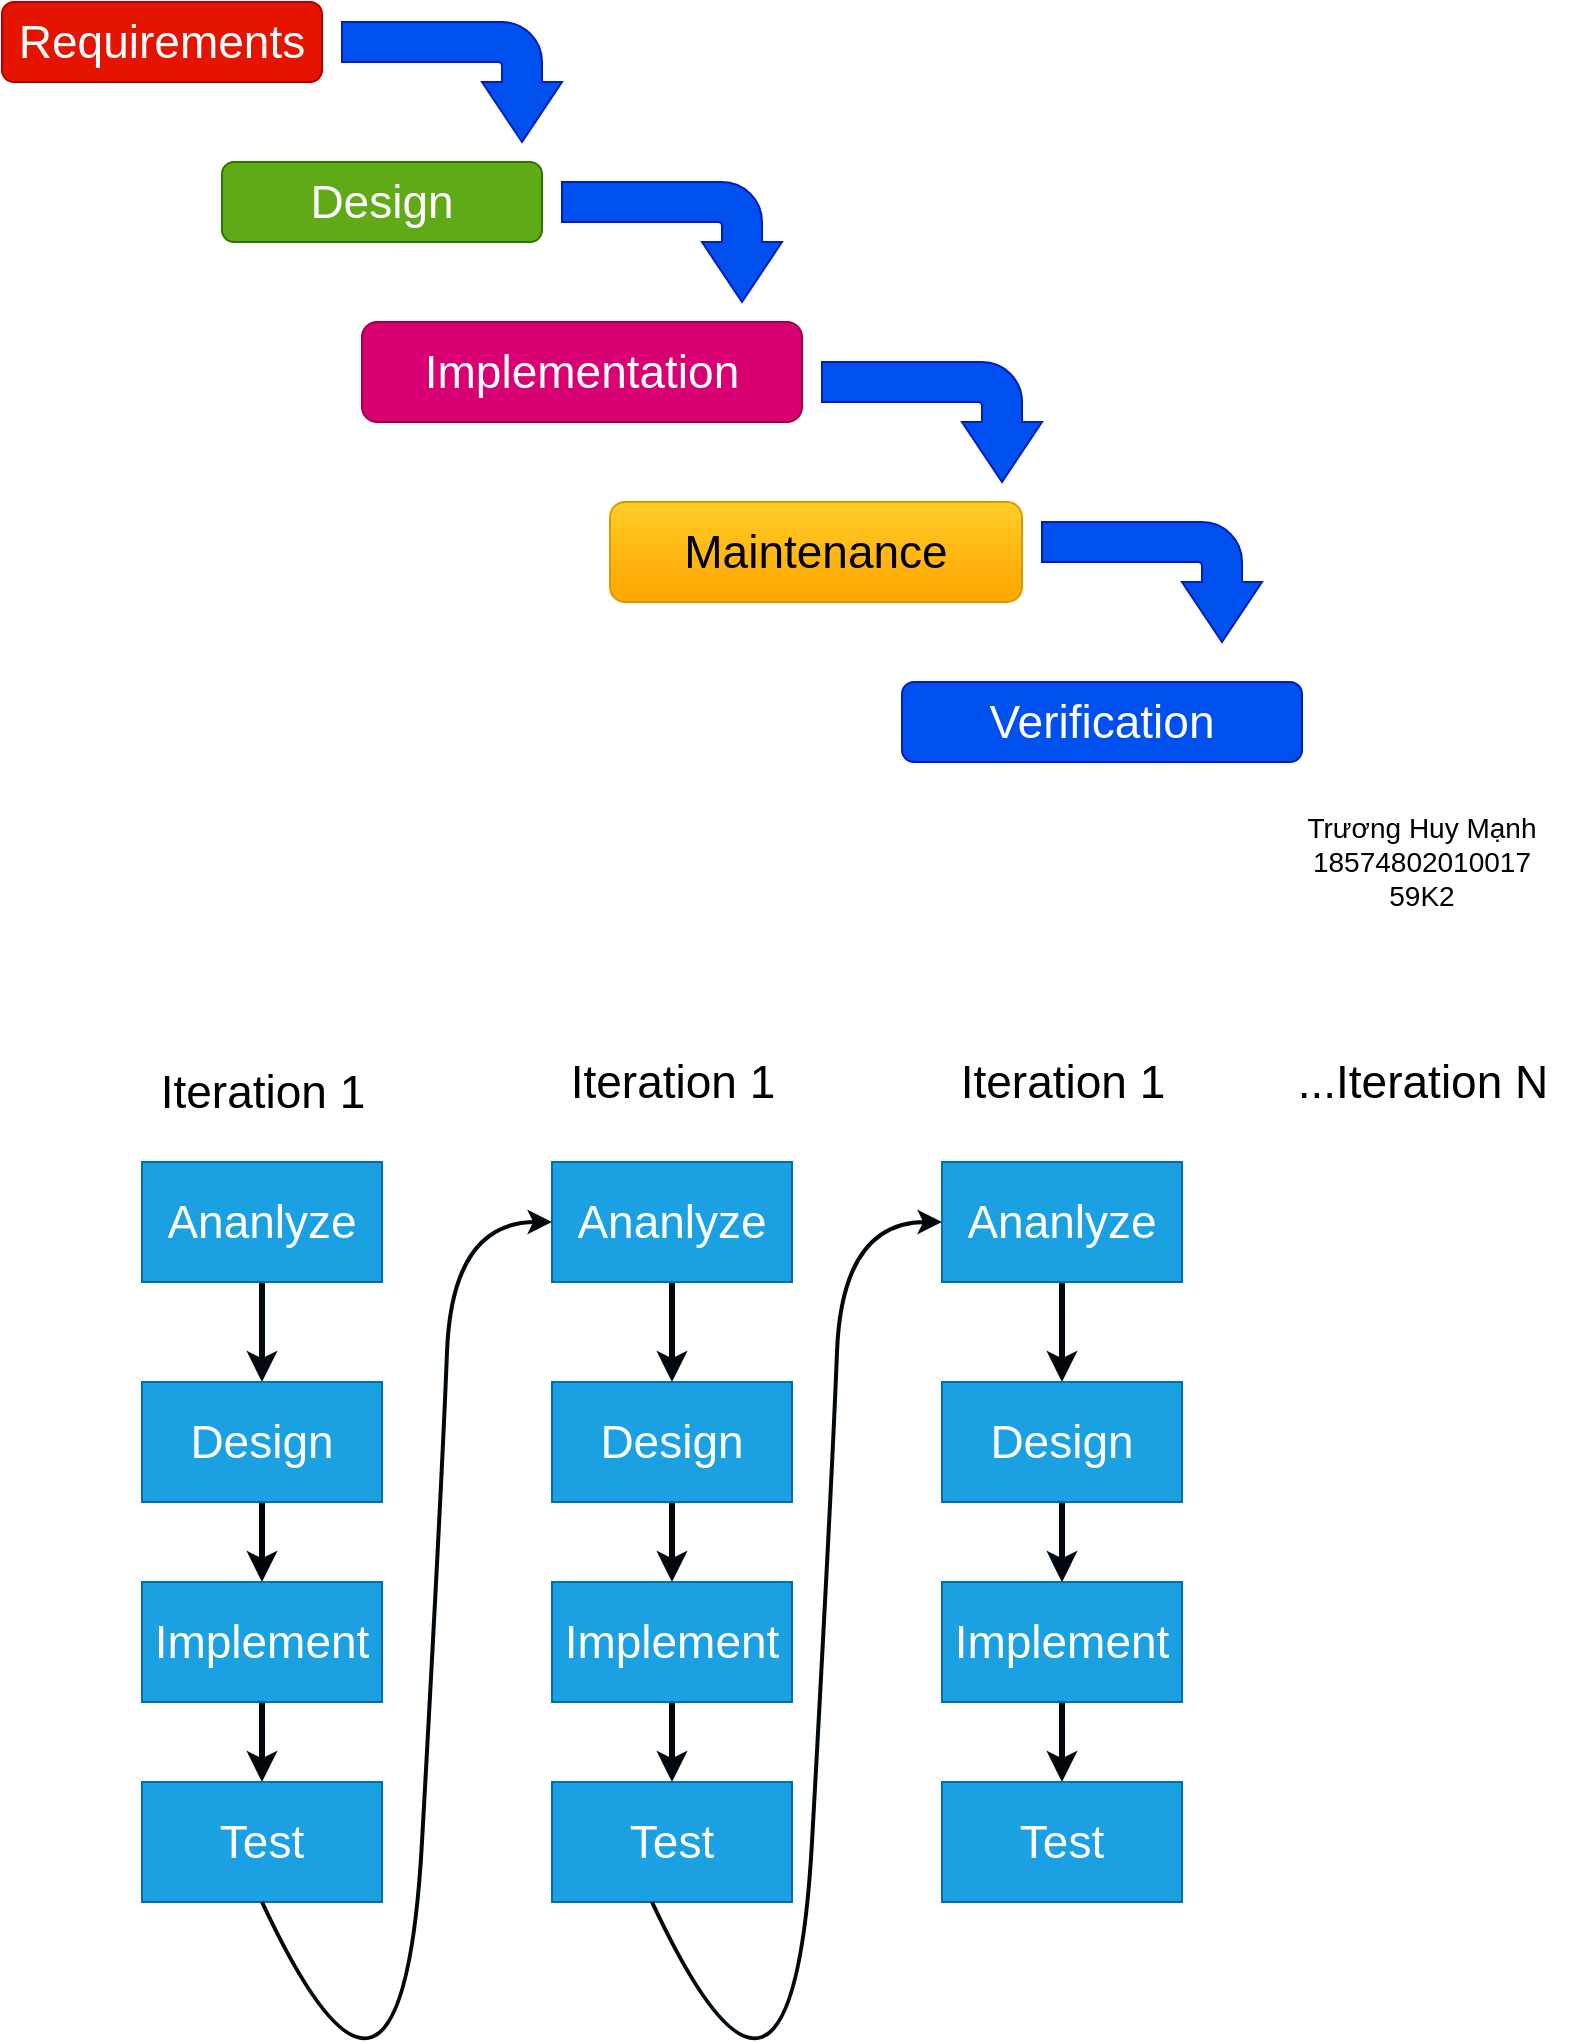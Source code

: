 <mxfile version="16.5.6" type="github">
  <diagram id="sEHjHb_dUamN474nyE9b" name="Page-1">
    <mxGraphModel dx="1326" dy="692" grid="1" gridSize="10" guides="1" tooltips="1" connect="1" arrows="1" fold="1" page="1" pageScale="1" pageWidth="827" pageHeight="1169" math="0" shadow="0">
      <root>
        <mxCell id="0" />
        <mxCell id="1" parent="0" />
        <mxCell id="J2E7nHSQHoN5_urqjspC-1" value="&lt;font style=&quot;vertical-align: inherit&quot;&gt;&lt;font style=&quot;vertical-align: inherit ; font-size: 23px&quot;&gt;Requirements&lt;/font&gt;&lt;/font&gt;" style="rounded=1;whiteSpace=wrap;html=1;labelBackgroundColor=none;fillColor=#e51400;fontColor=#ffffff;strokeColor=#B20000;" parent="1" vertex="1">
          <mxGeometry x="10" y="40" width="160" height="40" as="geometry" />
        </mxCell>
        <mxCell id="J2E7nHSQHoN5_urqjspC-2" value="Design" style="rounded=1;whiteSpace=wrap;html=1;labelBackgroundColor=none;fontSize=23;fillColor=#60a917;strokeColor=#2D7600;fontColor=#ffffff;" parent="1" vertex="1">
          <mxGeometry x="120" y="120" width="160" height="40" as="geometry" />
        </mxCell>
        <mxCell id="J2E7nHSQHoN5_urqjspC-3" value="Implementation" style="rounded=1;whiteSpace=wrap;html=1;labelBackgroundColor=none;fontSize=23;fillColor=#d80073;fontColor=#ffffff;strokeColor=#A50040;" parent="1" vertex="1">
          <mxGeometry x="190" y="200" width="220" height="50" as="geometry" />
        </mxCell>
        <mxCell id="J2E7nHSQHoN5_urqjspC-4" value="Maintenance" style="rounded=1;whiteSpace=wrap;html=1;labelBackgroundColor=none;fontSize=23;fillColor=#ffcd28;strokeColor=#d79b00;gradientColor=#ffa500;" parent="1" vertex="1">
          <mxGeometry x="314" y="290" width="206" height="50" as="geometry" />
        </mxCell>
        <mxCell id="J2E7nHSQHoN5_urqjspC-5" value="Verification" style="rounded=1;whiteSpace=wrap;html=1;labelBackgroundColor=none;fontSize=23;fillColor=#0050ef;strokeColor=#001DBC;fontColor=#ffffff;" parent="1" vertex="1">
          <mxGeometry x="460" y="380" width="200" height="40" as="geometry" />
        </mxCell>
        <mxCell id="4EyrVW_HpmG4M0WfN_ku-8" value="" style="html=1;shadow=0;dashed=0;align=center;verticalAlign=middle;shape=mxgraph.arrows2.bendArrow;dy=10;dx=30;notch=0;arrowHead=40;rounded=1;direction=south;fillColor=#0050ef;fontColor=#ffffff;strokeColor=#001DBC;gradientColor=none;perimeterSpacing=0;" parent="1" vertex="1">
          <mxGeometry x="180" y="50" width="110" height="60" as="geometry" />
        </mxCell>
        <mxCell id="4EyrVW_HpmG4M0WfN_ku-11" value="" style="html=1;shadow=0;dashed=0;align=center;verticalAlign=middle;shape=mxgraph.arrows2.bendArrow;dy=10;dx=30;notch=0;arrowHead=40;rounded=1;direction=south;fillColor=#0050ef;fontColor=#ffffff;strokeColor=#001DBC;gradientColor=none;perimeterSpacing=0;" parent="1" vertex="1">
          <mxGeometry x="290" y="130" width="110" height="60" as="geometry" />
        </mxCell>
        <mxCell id="4EyrVW_HpmG4M0WfN_ku-12" value="" style="html=1;shadow=0;dashed=0;align=center;verticalAlign=middle;shape=mxgraph.arrows2.bendArrow;dy=10;dx=30;notch=0;arrowHead=40;rounded=1;direction=south;fillColor=#0050ef;fontColor=#ffffff;strokeColor=#001DBC;gradientColor=none;perimeterSpacing=0;" parent="1" vertex="1">
          <mxGeometry x="420" y="220" width="110" height="60" as="geometry" />
        </mxCell>
        <mxCell id="4EyrVW_HpmG4M0WfN_ku-13" value="" style="html=1;shadow=0;dashed=0;align=center;verticalAlign=middle;shape=mxgraph.arrows2.bendArrow;dy=10;dx=30;notch=0;arrowHead=40;rounded=1;direction=south;fillColor=#0050ef;fontColor=#ffffff;strokeColor=#001DBC;gradientColor=none;perimeterSpacing=0;" parent="1" vertex="1">
          <mxGeometry x="530" y="300" width="110" height="60" as="geometry" />
        </mxCell>
        <mxCell id="4EyrVW_HpmG4M0WfN_ku-14" value="&lt;font style=&quot;font-size: 14px&quot;&gt;Trương Huy Mạnh&lt;br&gt;18574802010017&lt;br&gt;59K2&lt;/font&gt;" style="whiteSpace=wrap;html=1;rounded=1;shadow=0;dashed=0;fontFamily=Helvetica;fontSize=12;strokeColor=none;" parent="1" vertex="1">
          <mxGeometry x="640" y="440" width="160" height="60" as="geometry" />
        </mxCell>
        <mxCell id="YpgfKpp9xWM7vvaa7-Ct-6" value="" style="edgeStyle=orthogonalEdgeStyle;rounded=1;orthogonalLoop=1;jettySize=auto;html=1;fontSize=23;fillColor=#1ba1e2;strokeColor=#000B12;strokeWidth=3;" edge="1" parent="1" source="YpgfKpp9xWM7vvaa7-Ct-1" target="YpgfKpp9xWM7vvaa7-Ct-3">
          <mxGeometry relative="1" as="geometry" />
        </mxCell>
        <mxCell id="YpgfKpp9xWM7vvaa7-Ct-1" value="&lt;font style=&quot;font-size: 23px&quot;&gt;Ananlyze&lt;/font&gt;" style="rounded=0;whiteSpace=wrap;html=1;fillColor=#1ba1e2;fontColor=#ffffff;strokeColor=#006EAF;" vertex="1" parent="1">
          <mxGeometry x="80" y="620" width="120" height="60" as="geometry" />
        </mxCell>
        <mxCell id="YpgfKpp9xWM7vvaa7-Ct-2" value="&lt;font style=&quot;vertical-align: inherit&quot;&gt;&lt;font style=&quot;vertical-align: inherit ; font-size: 23px&quot;&gt;Iteration 1&lt;/font&gt;&lt;/font&gt;" style="text;html=1;align=center;verticalAlign=middle;resizable=0;points=[];autosize=1;strokeColor=none;fillColor=none;" vertex="1" parent="1">
          <mxGeometry x="80" y="575" width="120" height="20" as="geometry" />
        </mxCell>
        <mxCell id="YpgfKpp9xWM7vvaa7-Ct-7" value="" style="edgeStyle=orthogonalEdgeStyle;rounded=0;orthogonalLoop=1;jettySize=auto;html=1;fontSize=23;fillColor=#1ba1e2;strokeColor=#000408;strokeWidth=3;" edge="1" parent="1" source="YpgfKpp9xWM7vvaa7-Ct-3" target="YpgfKpp9xWM7vvaa7-Ct-4">
          <mxGeometry relative="1" as="geometry" />
        </mxCell>
        <mxCell id="YpgfKpp9xWM7vvaa7-Ct-3" value="&lt;font style=&quot;font-size: 23px&quot;&gt;Design&lt;/font&gt;" style="rounded=0;whiteSpace=wrap;html=1;fillColor=#1ba1e2;fontColor=#ffffff;strokeColor=#006EAF;" vertex="1" parent="1">
          <mxGeometry x="80" y="730" width="120" height="60" as="geometry" />
        </mxCell>
        <mxCell id="YpgfKpp9xWM7vvaa7-Ct-8" value="" style="edgeStyle=orthogonalEdgeStyle;rounded=0;orthogonalLoop=1;jettySize=auto;html=1;fontSize=23;fillColor=#1ba1e2;strokeColor=#00080D;strokeWidth=3;" edge="1" parent="1" source="YpgfKpp9xWM7vvaa7-Ct-4" target="YpgfKpp9xWM7vvaa7-Ct-5">
          <mxGeometry relative="1" as="geometry" />
        </mxCell>
        <mxCell id="YpgfKpp9xWM7vvaa7-Ct-4" value="&lt;font style=&quot;font-size: 23px&quot;&gt;Implement&lt;/font&gt;" style="rounded=0;whiteSpace=wrap;html=1;fillColor=#1ba1e2;fontColor=#ffffff;strokeColor=#006EAF;" vertex="1" parent="1">
          <mxGeometry x="80" y="830" width="120" height="60" as="geometry" />
        </mxCell>
        <mxCell id="YpgfKpp9xWM7vvaa7-Ct-5" value="&lt;font style=&quot;font-size: 23px&quot;&gt;Test&lt;/font&gt;" style="rounded=0;whiteSpace=wrap;html=1;fillColor=#1ba1e2;fontColor=#ffffff;strokeColor=#006EAF;" vertex="1" parent="1">
          <mxGeometry x="80" y="930" width="120" height="60" as="geometry" />
        </mxCell>
        <mxCell id="YpgfKpp9xWM7vvaa7-Ct-11" value="&lt;font style=&quot;vertical-align: inherit&quot;&gt;&lt;font style=&quot;vertical-align: inherit ; font-size: 23px&quot;&gt;Iteration 1&lt;/font&gt;&lt;/font&gt;" style="text;html=1;align=center;verticalAlign=middle;resizable=0;points=[];autosize=1;strokeColor=none;fillColor=none;" vertex="1" parent="1">
          <mxGeometry x="285" y="570" width="120" height="20" as="geometry" />
        </mxCell>
        <mxCell id="YpgfKpp9xWM7vvaa7-Ct-19" value="&lt;font style=&quot;vertical-align: inherit&quot;&gt;&lt;font style=&quot;vertical-align: inherit ; font-size: 23px&quot;&gt;Iteration 1&lt;/font&gt;&lt;/font&gt;" style="text;html=1;align=center;verticalAlign=middle;resizable=0;points=[];autosize=1;strokeColor=none;fillColor=none;" vertex="1" parent="1">
          <mxGeometry x="480" y="570" width="120" height="20" as="geometry" />
        </mxCell>
        <mxCell id="YpgfKpp9xWM7vvaa7-Ct-25" value="&lt;font style=&quot;vertical-align: inherit&quot;&gt;&lt;font style=&quot;vertical-align: inherit ; font-size: 23px&quot;&gt;...Iteration N&lt;/font&gt;&lt;/font&gt;" style="text;html=1;align=center;verticalAlign=middle;resizable=0;points=[];autosize=1;strokeColor=none;fillColor=none;" vertex="1" parent="1">
          <mxGeometry x="650" y="570" width="140" height="20" as="geometry" />
        </mxCell>
        <mxCell id="YpgfKpp9xWM7vvaa7-Ct-52" value="" style="edgeStyle=orthogonalEdgeStyle;rounded=1;orthogonalLoop=1;jettySize=auto;html=1;fontSize=23;strokeColor=#00080D;strokeWidth=3;" edge="1" parent="1" source="YpgfKpp9xWM7vvaa7-Ct-27" target="YpgfKpp9xWM7vvaa7-Ct-29">
          <mxGeometry relative="1" as="geometry" />
        </mxCell>
        <mxCell id="YpgfKpp9xWM7vvaa7-Ct-27" value="&lt;font style=&quot;font-size: 23px&quot;&gt;Ananlyze&lt;/font&gt;" style="rounded=0;whiteSpace=wrap;html=1;fillColor=#1ba1e2;fontColor=#ffffff;strokeColor=#006EAF;" vertex="1" parent="1">
          <mxGeometry x="285" y="620" width="120" height="60" as="geometry" />
        </mxCell>
        <mxCell id="YpgfKpp9xWM7vvaa7-Ct-53" value="" style="edgeStyle=orthogonalEdgeStyle;rounded=1;orthogonalLoop=1;jettySize=auto;html=1;fontSize=23;strokeColor=#00080D;strokeWidth=3;" edge="1" parent="1" source="YpgfKpp9xWM7vvaa7-Ct-29" target="YpgfKpp9xWM7vvaa7-Ct-31">
          <mxGeometry relative="1" as="geometry" />
        </mxCell>
        <mxCell id="YpgfKpp9xWM7vvaa7-Ct-29" value="&lt;font style=&quot;font-size: 23px&quot;&gt;Design&lt;/font&gt;" style="rounded=0;whiteSpace=wrap;html=1;fillColor=#1ba1e2;fontColor=#ffffff;strokeColor=#006EAF;" vertex="1" parent="1">
          <mxGeometry x="285" y="730" width="120" height="60" as="geometry" />
        </mxCell>
        <mxCell id="YpgfKpp9xWM7vvaa7-Ct-54" value="" style="edgeStyle=orthogonalEdgeStyle;rounded=1;orthogonalLoop=1;jettySize=auto;html=1;fontSize=23;strokeColor=#00080D;strokeWidth=3;" edge="1" parent="1" source="YpgfKpp9xWM7vvaa7-Ct-31" target="YpgfKpp9xWM7vvaa7-Ct-32">
          <mxGeometry relative="1" as="geometry" />
        </mxCell>
        <mxCell id="YpgfKpp9xWM7vvaa7-Ct-31" value="&lt;font style=&quot;font-size: 23px&quot;&gt;Implement&lt;/font&gt;" style="rounded=0;whiteSpace=wrap;html=1;fillColor=#1ba1e2;fontColor=#ffffff;strokeColor=#006EAF;" vertex="1" parent="1">
          <mxGeometry x="285" y="830" width="120" height="60" as="geometry" />
        </mxCell>
        <mxCell id="YpgfKpp9xWM7vvaa7-Ct-32" value="&lt;font style=&quot;font-size: 23px&quot;&gt;Test&lt;/font&gt;" style="rounded=0;whiteSpace=wrap;html=1;fillColor=#1ba1e2;fontColor=#ffffff;strokeColor=#006EAF;" vertex="1" parent="1">
          <mxGeometry x="285" y="930" width="120" height="60" as="geometry" />
        </mxCell>
        <mxCell id="YpgfKpp9xWM7vvaa7-Ct-55" value="" style="edgeStyle=orthogonalEdgeStyle;rounded=1;orthogonalLoop=1;jettySize=auto;html=1;fontSize=23;strokeColor=#00080D;strokeWidth=3;" edge="1" parent="1" source="YpgfKpp9xWM7vvaa7-Ct-34" target="YpgfKpp9xWM7vvaa7-Ct-36">
          <mxGeometry relative="1" as="geometry" />
        </mxCell>
        <mxCell id="YpgfKpp9xWM7vvaa7-Ct-34" value="&lt;font style=&quot;font-size: 23px&quot;&gt;Ananlyze&lt;/font&gt;" style="rounded=0;whiteSpace=wrap;html=1;fillColor=#1ba1e2;fontColor=#ffffff;strokeColor=#006EAF;" vertex="1" parent="1">
          <mxGeometry x="480" y="620" width="120" height="60" as="geometry" />
        </mxCell>
        <mxCell id="YpgfKpp9xWM7vvaa7-Ct-35" value="" style="edgeStyle=orthogonalEdgeStyle;rounded=0;orthogonalLoop=1;jettySize=auto;html=1;fontSize=23;fillColor=#1ba1e2;strokeColor=#006EAF;" edge="1" parent="1" source="YpgfKpp9xWM7vvaa7-Ct-36" target="YpgfKpp9xWM7vvaa7-Ct-38">
          <mxGeometry relative="1" as="geometry" />
        </mxCell>
        <mxCell id="YpgfKpp9xWM7vvaa7-Ct-56" value="" style="edgeStyle=orthogonalEdgeStyle;rounded=1;orthogonalLoop=1;jettySize=auto;html=1;fontSize=23;strokeColor=#00080D;strokeWidth=3;" edge="1" parent="1" source="YpgfKpp9xWM7vvaa7-Ct-36" target="YpgfKpp9xWM7vvaa7-Ct-38">
          <mxGeometry relative="1" as="geometry" />
        </mxCell>
        <mxCell id="YpgfKpp9xWM7vvaa7-Ct-36" value="&lt;font style=&quot;font-size: 23px&quot;&gt;Design&lt;/font&gt;" style="rounded=0;whiteSpace=wrap;html=1;fillColor=#1ba1e2;fontColor=#ffffff;strokeColor=#006EAF;" vertex="1" parent="1">
          <mxGeometry x="480" y="730" width="120" height="60" as="geometry" />
        </mxCell>
        <mxCell id="YpgfKpp9xWM7vvaa7-Ct-57" value="" style="edgeStyle=orthogonalEdgeStyle;rounded=1;orthogonalLoop=1;jettySize=auto;html=1;fontSize=23;strokeColor=#00080D;strokeWidth=3;" edge="1" parent="1" source="YpgfKpp9xWM7vvaa7-Ct-38" target="YpgfKpp9xWM7vvaa7-Ct-39">
          <mxGeometry relative="1" as="geometry" />
        </mxCell>
        <mxCell id="YpgfKpp9xWM7vvaa7-Ct-38" value="&lt;font style=&quot;font-size: 23px&quot;&gt;Implement&lt;/font&gt;" style="rounded=0;whiteSpace=wrap;html=1;fillColor=#1ba1e2;fontColor=#ffffff;strokeColor=#006EAF;" vertex="1" parent="1">
          <mxGeometry x="480" y="830" width="120" height="60" as="geometry" />
        </mxCell>
        <mxCell id="YpgfKpp9xWM7vvaa7-Ct-39" value="&lt;font style=&quot;font-size: 23px&quot;&gt;Test&lt;/font&gt;" style="rounded=0;whiteSpace=wrap;html=1;fillColor=#1ba1e2;fontColor=#ffffff;strokeColor=#006EAF;" vertex="1" parent="1">
          <mxGeometry x="480" y="930" width="120" height="60" as="geometry" />
        </mxCell>
        <mxCell id="YpgfKpp9xWM7vvaa7-Ct-59" value="" style="curved=1;endArrow=classic;html=1;rounded=1;fontSize=23;strokeColor=#00080D;strokeWidth=2;exitX=0.5;exitY=1;exitDx=0;exitDy=0;" edge="1" parent="1" source="YpgfKpp9xWM7vvaa7-Ct-5">
          <mxGeometry width="50" height="50" relative="1" as="geometry">
            <mxPoint x="235" y="700" as="sourcePoint" />
            <mxPoint x="285" y="650" as="targetPoint" />
            <Array as="points">
              <mxPoint x="210" y="1140" />
              <mxPoint x="230" y="780" />
              <mxPoint x="235" y="650" />
            </Array>
          </mxGeometry>
        </mxCell>
        <mxCell id="YpgfKpp9xWM7vvaa7-Ct-61" value="" style="curved=1;endArrow=classic;html=1;rounded=1;fontSize=23;strokeColor=#00080D;strokeWidth=2;exitX=0.5;exitY=1;exitDx=0;exitDy=0;" edge="1" parent="1">
          <mxGeometry width="50" height="50" relative="1" as="geometry">
            <mxPoint x="335" y="990.0" as="sourcePoint" />
            <mxPoint x="480" y="650" as="targetPoint" />
            <Array as="points">
              <mxPoint x="405" y="1140" />
              <mxPoint x="425" y="780" />
              <mxPoint x="430" y="650" />
            </Array>
          </mxGeometry>
        </mxCell>
      </root>
    </mxGraphModel>
  </diagram>
</mxfile>
